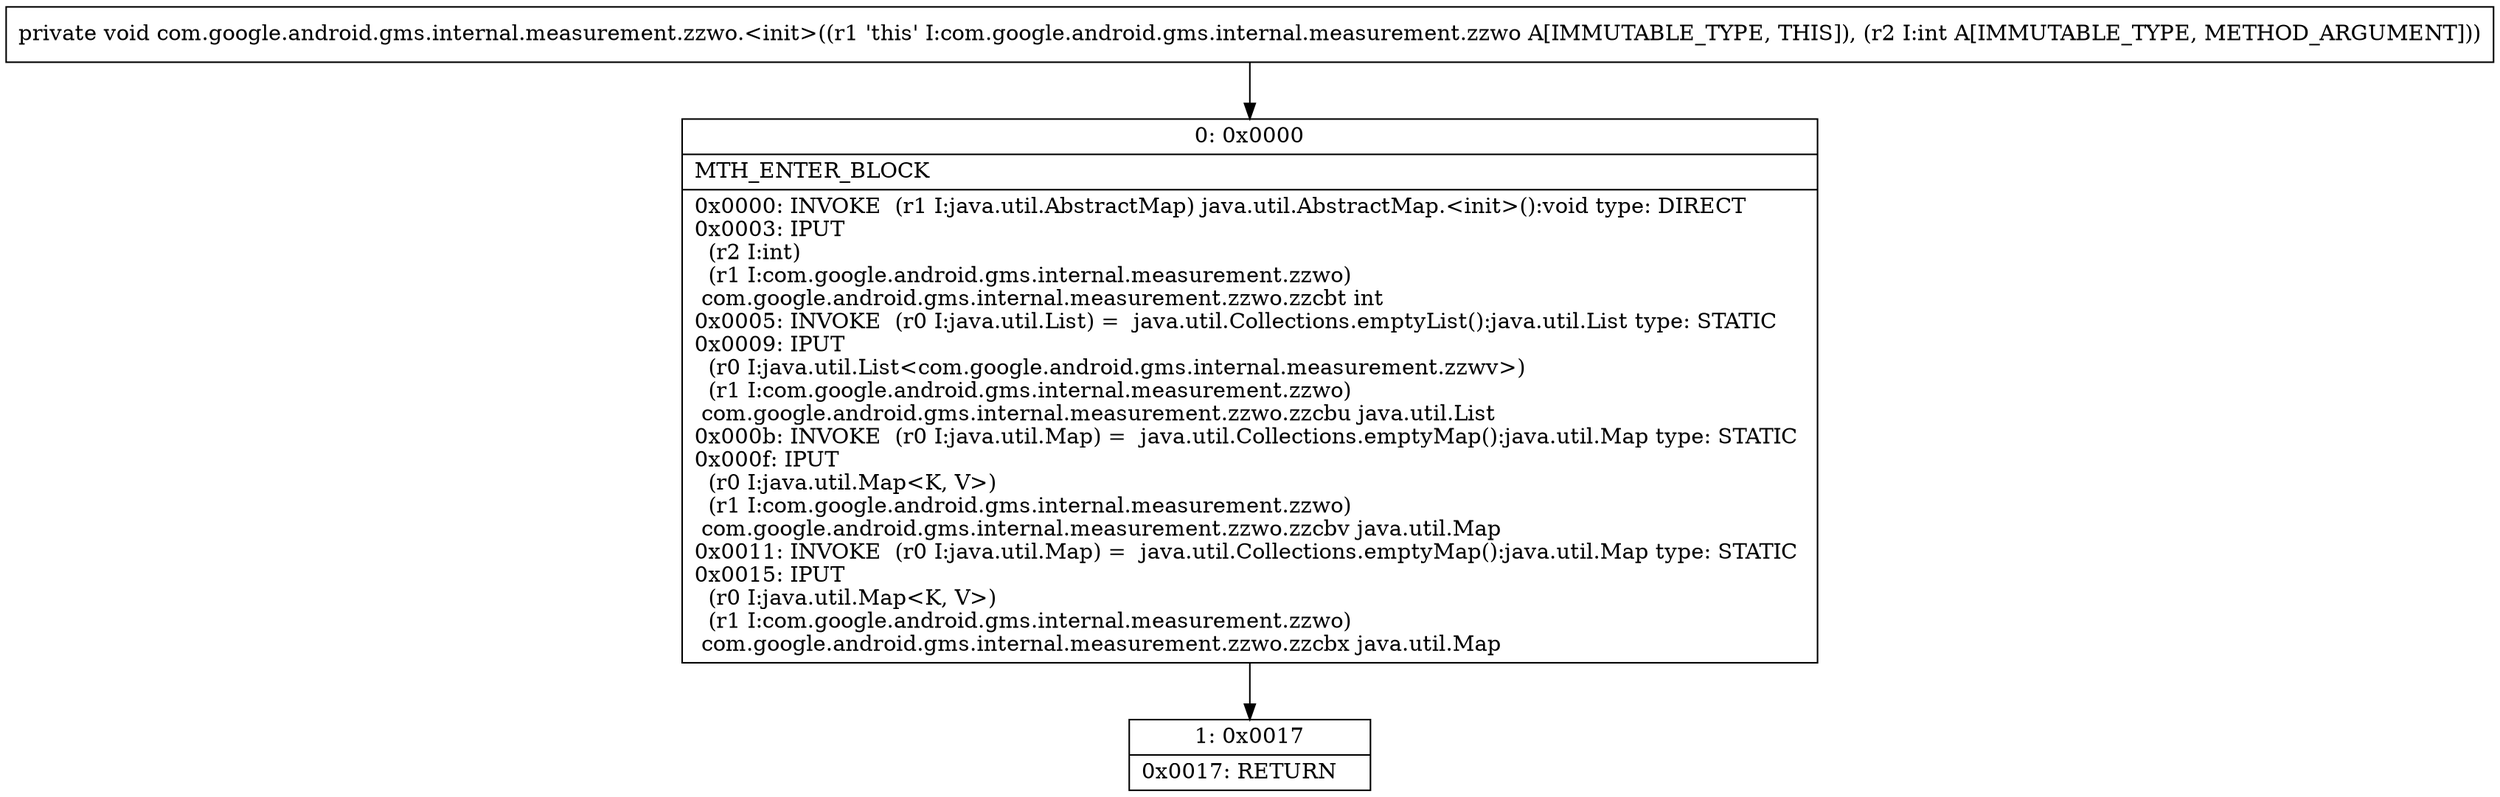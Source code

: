digraph "CFG forcom.google.android.gms.internal.measurement.zzwo.\<init\>(I)V" {
Node_0 [shape=record,label="{0\:\ 0x0000|MTH_ENTER_BLOCK\l|0x0000: INVOKE  (r1 I:java.util.AbstractMap) java.util.AbstractMap.\<init\>():void type: DIRECT \l0x0003: IPUT  \l  (r2 I:int)\l  (r1 I:com.google.android.gms.internal.measurement.zzwo)\l com.google.android.gms.internal.measurement.zzwo.zzcbt int \l0x0005: INVOKE  (r0 I:java.util.List) =  java.util.Collections.emptyList():java.util.List type: STATIC \l0x0009: IPUT  \l  (r0 I:java.util.List\<com.google.android.gms.internal.measurement.zzwv\>)\l  (r1 I:com.google.android.gms.internal.measurement.zzwo)\l com.google.android.gms.internal.measurement.zzwo.zzcbu java.util.List \l0x000b: INVOKE  (r0 I:java.util.Map) =  java.util.Collections.emptyMap():java.util.Map type: STATIC \l0x000f: IPUT  \l  (r0 I:java.util.Map\<K, V\>)\l  (r1 I:com.google.android.gms.internal.measurement.zzwo)\l com.google.android.gms.internal.measurement.zzwo.zzcbv java.util.Map \l0x0011: INVOKE  (r0 I:java.util.Map) =  java.util.Collections.emptyMap():java.util.Map type: STATIC \l0x0015: IPUT  \l  (r0 I:java.util.Map\<K, V\>)\l  (r1 I:com.google.android.gms.internal.measurement.zzwo)\l com.google.android.gms.internal.measurement.zzwo.zzcbx java.util.Map \l}"];
Node_1 [shape=record,label="{1\:\ 0x0017|0x0017: RETURN   \l}"];
MethodNode[shape=record,label="{private void com.google.android.gms.internal.measurement.zzwo.\<init\>((r1 'this' I:com.google.android.gms.internal.measurement.zzwo A[IMMUTABLE_TYPE, THIS]), (r2 I:int A[IMMUTABLE_TYPE, METHOD_ARGUMENT])) }"];
MethodNode -> Node_0;
Node_0 -> Node_1;
}

